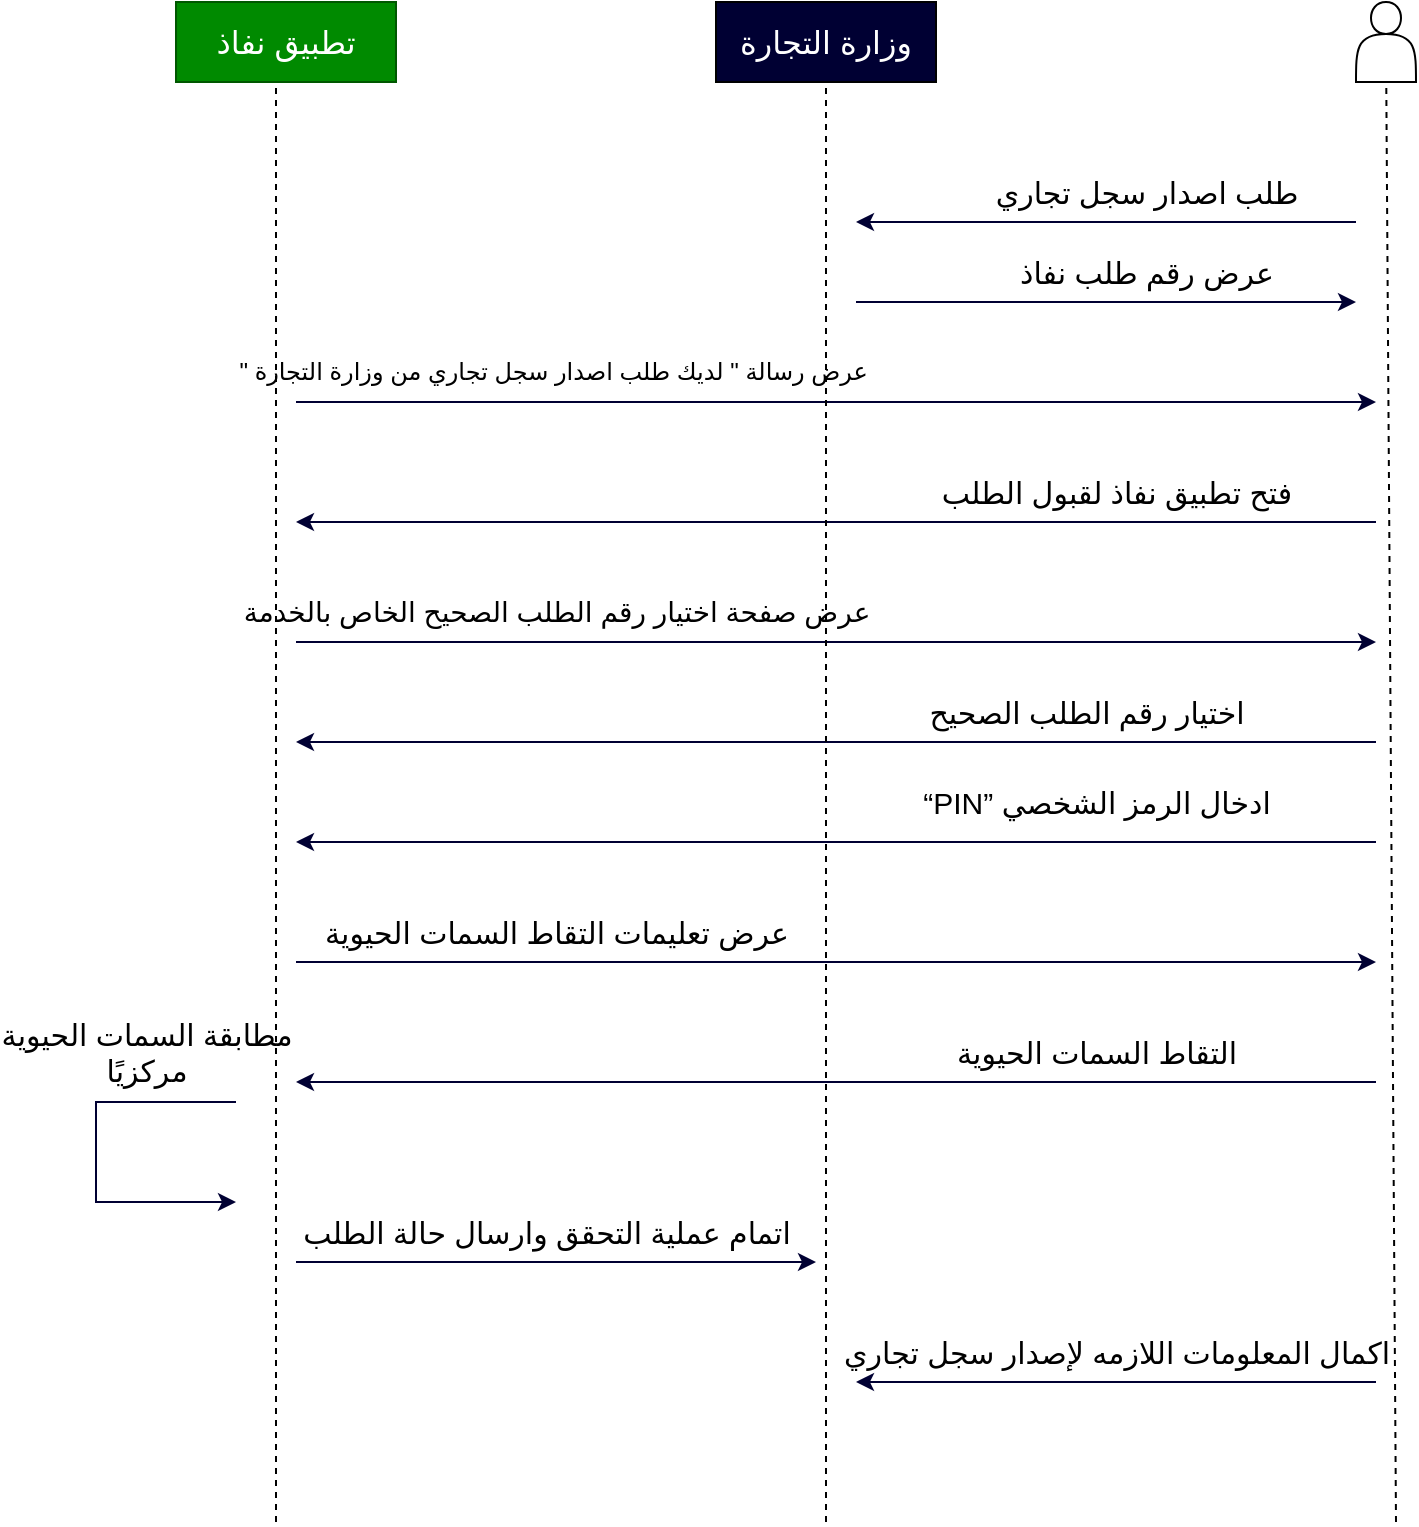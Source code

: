 <mxfile version="20.5.3" type="github">
  <diagram id="zakXt2mR-U0YP79S-Iq2" name="Page-1">
    <mxGraphModel dx="868" dy="482" grid="1" gridSize="10" guides="1" tooltips="1" connect="1" arrows="1" fold="1" page="1" pageScale="1" pageWidth="827" pageHeight="1169" math="0" shadow="0">
      <root>
        <mxCell id="0" />
        <mxCell id="1" parent="0" />
        <mxCell id="NImPXQZJimW4r6h6MOMr-5" value="" style="endArrow=none;dashed=1;html=1;rounded=0;startArrow=none;" parent="1" source="NImPXQZJimW4r6h6MOMr-3" edge="1">
          <mxGeometry width="50" height="50" relative="1" as="geometry">
            <mxPoint x="480" y="980" as="sourcePoint" />
            <mxPoint x="480" y="380" as="targetPoint" />
            <Array as="points" />
          </mxGeometry>
        </mxCell>
        <mxCell id="eNSrUANOF6Io8pQ0f3hf-1" value="تطبيق نفاذ" style="rounded=0;whiteSpace=wrap;html=1;strokeColor=#005700;fillColor=#008a00;fontColor=#ffffff;fontSize=16;" parent="1" vertex="1">
          <mxGeometry x="150" y="360" width="110" height="40" as="geometry" />
        </mxCell>
        <mxCell id="eNSrUANOF6Io8pQ0f3hf-2" value="" style="endArrow=none;dashed=1;html=1;rounded=0;" parent="1" edge="1">
          <mxGeometry width="50" height="50" relative="1" as="geometry">
            <mxPoint x="200" y="1120" as="sourcePoint" />
            <mxPoint x="200" y="400" as="targetPoint" />
            <Array as="points" />
          </mxGeometry>
        </mxCell>
        <mxCell id="eNSrUANOF6Io8pQ0f3hf-10" value="" style="endArrow=classic;html=1;rounded=0;fontSize=10;fillColor=#0050ef;strokeColor=#000033;" parent="1" edge="1">
          <mxGeometry width="50" height="50" relative="1" as="geometry">
            <mxPoint x="740" y="470" as="sourcePoint" />
            <mxPoint x="490" y="470" as="targetPoint" />
          </mxGeometry>
        </mxCell>
        <mxCell id="eNSrUANOF6Io8pQ0f3hf-13" value="&lt;font style=&quot;font-size: 15px;&quot;&gt;طلب اصدار سجل تجاري&lt;/font&gt;" style="text;html=1;align=center;verticalAlign=middle;resizable=0;points=[];autosize=1;strokeColor=none;fillColor=none;fontSize=15;" parent="1" vertex="1">
          <mxGeometry x="560" y="440" width="150" height="30" as="geometry" />
        </mxCell>
        <mxCell id="eNSrUANOF6Io8pQ0f3hf-16" value="" style="endArrow=classic;html=1;rounded=0;fontSize=10;strokeColor=#000033;" parent="1" edge="1">
          <mxGeometry width="50" height="50" relative="1" as="geometry">
            <mxPoint x="490" y="510" as="sourcePoint" />
            <mxPoint x="740" y="510" as="targetPoint" />
          </mxGeometry>
        </mxCell>
        <mxCell id="eNSrUANOF6Io8pQ0f3hf-17" value="&lt;font style=&quot;font-size: 15px;&quot;&gt;عرض رقم طلب نفاذ&lt;/font&gt;" style="text;html=1;align=center;verticalAlign=middle;resizable=0;points=[];autosize=1;strokeColor=none;fillColor=none;fontSize=15;" parent="1" vertex="1">
          <mxGeometry x="575" y="480" width="120" height="30" as="geometry" />
        </mxCell>
        <mxCell id="xGgf0CI4h1DL1v2N1gYJ-1" value="" style="endArrow=classic;html=1;rounded=0;strokeColor=#000033;" parent="1" edge="1">
          <mxGeometry width="50" height="50" relative="1" as="geometry">
            <mxPoint x="210" y="560" as="sourcePoint" />
            <mxPoint x="750" y="560" as="targetPoint" />
          </mxGeometry>
        </mxCell>
        <mxCell id="xGgf0CI4h1DL1v2N1gYJ-4" value="&lt;font style=&quot;font-size: 12px;&quot;&gt;&amp;nbsp; &quot; عرض رسالة &quot; لديك طلب اصدار سجل تجاري من وزارة التجارة&lt;/font&gt;" style="text;html=1;align=center;verticalAlign=middle;resizable=0;points=[];autosize=1;strokeColor=none;fillColor=none;fontSize=12;" parent="1" vertex="1">
          <mxGeometry x="190" y="530" width="290" height="30" as="geometry" />
        </mxCell>
        <mxCell id="xGgf0CI4h1DL1v2N1gYJ-5" value="" style="endArrow=classic;html=1;rounded=0;strokeColor=#000033;" parent="1" edge="1">
          <mxGeometry width="50" height="50" relative="1" as="geometry">
            <mxPoint x="750" y="620" as="sourcePoint" />
            <mxPoint x="210" y="620" as="targetPoint" />
          </mxGeometry>
        </mxCell>
        <mxCell id="xGgf0CI4h1DL1v2N1gYJ-6" value="فتح تطبيق نفاذ لقبول الطلب" style="text;html=1;align=center;verticalAlign=middle;resizable=0;points=[];autosize=1;strokeColor=none;fillColor=none;fontSize=15;" parent="1" vertex="1">
          <mxGeometry x="545" y="590" width="150" height="30" as="geometry" />
        </mxCell>
        <mxCell id="xGgf0CI4h1DL1v2N1gYJ-7" value="" style="endArrow=classic;html=1;rounded=0;strokeColor=#000033;" parent="1" edge="1">
          <mxGeometry width="50" height="50" relative="1" as="geometry">
            <mxPoint x="210" y="680" as="sourcePoint" />
            <mxPoint x="750" y="680" as="targetPoint" />
          </mxGeometry>
        </mxCell>
        <mxCell id="xGgf0CI4h1DL1v2N1gYJ-8" value="عرض صفحة اختيار رقم الطلب الصحيح الخاص بالخدمة" style="text;html=1;align=center;verticalAlign=middle;resizable=0;points=[];autosize=1;strokeColor=none;fillColor=none;fontSize=14;" parent="1" vertex="1">
          <mxGeometry x="200" y="650" width="280" height="30" as="geometry" />
        </mxCell>
        <mxCell id="xGgf0CI4h1DL1v2N1gYJ-9" value="" style="endArrow=classic;html=1;rounded=0;strokeColor=#000033;" parent="1" edge="1">
          <mxGeometry width="50" height="50" relative="1" as="geometry">
            <mxPoint x="750" y="730" as="sourcePoint" />
            <mxPoint x="210" y="730" as="targetPoint" />
          </mxGeometry>
        </mxCell>
        <mxCell id="xGgf0CI4h1DL1v2N1gYJ-10" value="اختيار رقم الطلب الصحيح" style="text;html=1;align=center;verticalAlign=middle;resizable=0;points=[];autosize=1;strokeColor=none;fillColor=none;fontSize=15;" parent="1" vertex="1">
          <mxGeometry x="530" y="700" width="150" height="30" as="geometry" />
        </mxCell>
        <mxCell id="xGgf0CI4h1DL1v2N1gYJ-11" value="" style="endArrow=classic;html=1;rounded=0;strokeColor=#000033;" parent="1" edge="1">
          <mxGeometry width="50" height="50" relative="1" as="geometry">
            <mxPoint x="210" y="840" as="sourcePoint" />
            <mxPoint x="750" y="840" as="targetPoint" />
          </mxGeometry>
        </mxCell>
        <mxCell id="xGgf0CI4h1DL1v2N1gYJ-12" value="&lt;font style=&quot;font-size: 15px;&quot;&gt;عرض تعليمات التقاط السمات الحيوية&lt;/font&gt;" style="text;html=1;align=center;verticalAlign=middle;resizable=0;points=[];autosize=1;strokeColor=none;fillColor=none;fontSize=15;" parent="1" vertex="1">
          <mxGeometry x="240" y="810" width="200" height="30" as="geometry" />
        </mxCell>
        <mxCell id="xGgf0CI4h1DL1v2N1gYJ-14" value="" style="endArrow=classic;html=1;rounded=0;strokeColor=#000033;" parent="1" edge="1">
          <mxGeometry width="50" height="50" relative="1" as="geometry">
            <mxPoint x="750" y="900" as="sourcePoint" />
            <mxPoint x="210" y="900" as="targetPoint" />
          </mxGeometry>
        </mxCell>
        <mxCell id="xGgf0CI4h1DL1v2N1gYJ-15" value="التقاط السمات الحيوية" style="text;html=1;align=center;verticalAlign=middle;resizable=0;points=[];autosize=1;strokeColor=none;fillColor=none;fontSize=15;" parent="1" vertex="1">
          <mxGeometry x="545" y="870" width="130" height="30" as="geometry" />
        </mxCell>
        <mxCell id="xGgf0CI4h1DL1v2N1gYJ-20" value="" style="endArrow=classic;html=1;rounded=0;fontSize=10;strokeColor=#000033;" parent="1" edge="1">
          <mxGeometry width="50" height="50" relative="1" as="geometry">
            <mxPoint x="180" y="910" as="sourcePoint" />
            <mxPoint x="180" y="960" as="targetPoint" />
            <Array as="points">
              <mxPoint x="110" y="910" />
              <mxPoint x="110" y="960" />
            </Array>
          </mxGeometry>
        </mxCell>
        <mxCell id="xGgf0CI4h1DL1v2N1gYJ-21" value="مطابقة السمات الحيوية&lt;br style=&quot;font-size: 15px;&quot;&gt;مركزيًا" style="text;html=1;align=center;verticalAlign=middle;resizable=0;points=[];autosize=1;strokeColor=none;fillColor=none;fontSize=15;" parent="1" vertex="1">
          <mxGeometry x="70" y="860" width="130" height="50" as="geometry" />
        </mxCell>
        <mxCell id="xGgf0CI4h1DL1v2N1gYJ-24" value="" style="endArrow=classic;html=1;rounded=0;strokeColor=#000033;" parent="1" edge="1">
          <mxGeometry width="50" height="50" relative="1" as="geometry">
            <mxPoint x="210" y="990" as="sourcePoint" />
            <mxPoint x="470" y="990" as="targetPoint" />
          </mxGeometry>
        </mxCell>
        <mxCell id="xGgf0CI4h1DL1v2N1gYJ-25" value="اتمام عملية التحقق وارسال حالة الطلب" style="text;html=1;align=center;verticalAlign=middle;resizable=0;points=[];autosize=1;strokeColor=none;fillColor=none;fontSize=15;" parent="1" vertex="1">
          <mxGeometry x="230" y="960" width="210" height="30" as="geometry" />
        </mxCell>
        <mxCell id="xGgf0CI4h1DL1v2N1gYJ-26" value="" style="endArrow=classic;html=1;rounded=0;strokeColor=#000033;" parent="1" edge="1">
          <mxGeometry width="50" height="50" relative="1" as="geometry">
            <mxPoint x="750" y="1050" as="sourcePoint" />
            <mxPoint x="490" y="1050" as="targetPoint" />
          </mxGeometry>
        </mxCell>
        <mxCell id="xGgf0CI4h1DL1v2N1gYJ-27" value="اكمال المعلومات اللازمه لإصدار سجل تجاري" style="text;html=1;align=center;verticalAlign=middle;resizable=0;points=[];autosize=1;strokeColor=none;fillColor=none;fontSize=15;" parent="1" vertex="1">
          <mxGeometry x="500" y="1020" width="240" height="30" as="geometry" />
        </mxCell>
        <mxCell id="NImPXQZJimW4r6h6MOMr-3" value="&lt;font style=&quot;font-size: 16px;&quot;&gt;وزارة التجارة&lt;/font&gt;" style="rounded=0;whiteSpace=wrap;html=1;strokeColor=#000000;fillColor=#000033;fontColor=#ffffff;" parent="1" vertex="1">
          <mxGeometry x="420" y="360" width="110" height="40" as="geometry" />
        </mxCell>
        <mxCell id="xGgf0CI4h1DL1v2N1gYJ-33" value="" style="endArrow=none;dashed=1;html=1;rounded=0;" parent="1" target="NImPXQZJimW4r6h6MOMr-3" edge="1">
          <mxGeometry width="50" height="50" relative="1" as="geometry">
            <mxPoint x="475" y="1120" as="sourcePoint" />
            <mxPoint x="480" y="380" as="targetPoint" />
            <Array as="points" />
          </mxGeometry>
        </mxCell>
        <mxCell id="xGgf0CI4h1DL1v2N1gYJ-34" value="" style="endArrow=none;dashed=1;html=1;rounded=0;startArrow=none;" parent="1" source="NImPXQZJimW4r6h6MOMr-1" edge="1">
          <mxGeometry width="50" height="50" relative="1" as="geometry">
            <mxPoint x="760" y="1120" as="sourcePoint" />
            <mxPoint x="760" y="400" as="targetPoint" />
          </mxGeometry>
        </mxCell>
        <mxCell id="xGgf0CI4h1DL1v2N1gYJ-36" value="" style="endArrow=classic;html=1;rounded=0;strokeColor=#000033;" parent="1" edge="1">
          <mxGeometry width="50" height="50" relative="1" as="geometry">
            <mxPoint x="750" y="780" as="sourcePoint" />
            <mxPoint x="210" y="780" as="targetPoint" />
          </mxGeometry>
        </mxCell>
        <mxCell id="xGgf0CI4h1DL1v2N1gYJ-41" value="&lt;font style=&quot;font-size: 15px;&quot;&gt;“PIN” ادخال الرمز الشخصي&lt;/font&gt;" style="text;html=1;align=center;verticalAlign=middle;resizable=0;points=[];autosize=1;strokeColor=none;fillColor=none;fontSize=15;" parent="1" vertex="1">
          <mxGeometry x="525" y="745" width="170" height="30" as="geometry" />
        </mxCell>
        <mxCell id="NImPXQZJimW4r6h6MOMr-1" value="" style="shape=actor;whiteSpace=wrap;html=1;strokeColor=default;verticalAlign=middle;fontStyle=0" parent="1" vertex="1">
          <mxGeometry x="740" y="360" width="30" height="40" as="geometry" />
        </mxCell>
        <mxCell id="n3JpCRL7r8352i-QcBVY-1" value="" style="endArrow=none;dashed=1;html=1;rounded=0;" parent="1" target="NImPXQZJimW4r6h6MOMr-1" edge="1">
          <mxGeometry width="50" height="50" relative="1" as="geometry">
            <mxPoint x="760" y="1120" as="sourcePoint" />
            <mxPoint x="760" y="400" as="targetPoint" />
          </mxGeometry>
        </mxCell>
      </root>
    </mxGraphModel>
  </diagram>
</mxfile>
